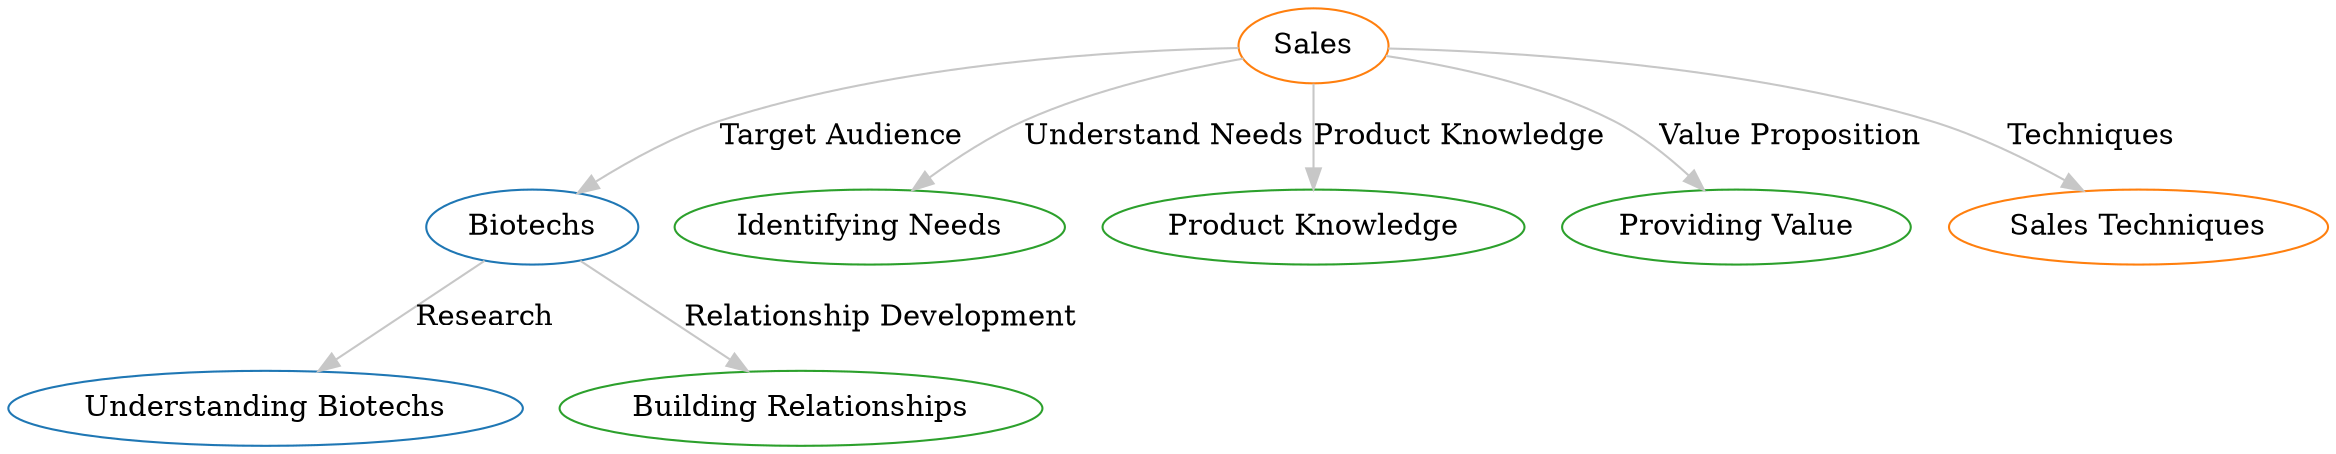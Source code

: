 // Knowledge Graph
digraph {
	1 [label=Sales color="#ff7f0e"]
	2 [label=Biotechs color="#1f77b4"]
	3 [label="Understanding Biotechs" color="#1f77b4"]
	4 [label="Building Relationships" color="#2ca02c"]
	5 [label="Identifying Needs" color="#2ca02c"]
	6 [label="Product Knowledge" color="#2ca02c"]
	7 [label="Providing Value" color="#2ca02c"]
	8 [label="Sales Techniques" color="#ff7f0e"]
	1 -> 2 [label="Target Audience" color="#c7c7c7"]
	2 -> 3 [label=Research color="#c7c7c7"]
	2 -> 4 [label="Relationship Development" color="#c7c7c7"]
	1 -> 5 [label="Understand Needs" color="#c7c7c7"]
	1 -> 6 [label="Product Knowledge" color="#c7c7c7"]
	1 -> 7 [label="Value Proposition" color="#c7c7c7"]
	1 -> 8 [label=Techniques color="#c7c7c7"]
}
